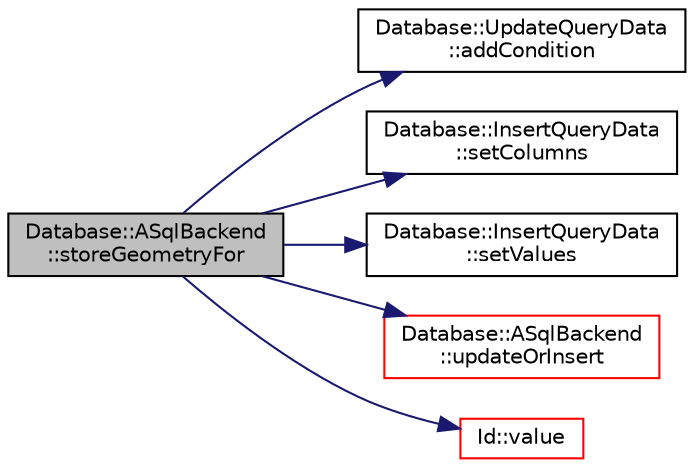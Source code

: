 digraph "Database::ASqlBackend::storeGeometryFor"
{
 // LATEX_PDF_SIZE
  edge [fontname="Helvetica",fontsize="10",labelfontname="Helvetica",labelfontsize="10"];
  node [fontname="Helvetica",fontsize="10",shape=record];
  rankdir="LR";
  Node1 [label="Database::ASqlBackend\l::storeGeometryFor",height=0.2,width=0.4,color="black", fillcolor="grey75", style="filled", fontcolor="black",tooltip="store photo's dimensions"];
  Node1 -> Node2 [color="midnightblue",fontsize="10",style="solid",fontname="Helvetica"];
  Node2 [label="Database::UpdateQueryData\l::addCondition",height=0.2,width=0.4,color="black", fillcolor="white", style="filled",URL="$class_database_1_1_update_query_data.html#a442190800f635dc51c4fec6faf02b2b2",tooltip=" "];
  Node1 -> Node3 [color="midnightblue",fontsize="10",style="solid",fontname="Helvetica"];
  Node3 [label="Database::InsertQueryData\l::setColumns",height=0.2,width=0.4,color="black", fillcolor="white", style="filled",URL="$class_database_1_1_insert_query_data.html#ad5559c694413325527ab752c01dd1ca8",tooltip=" "];
  Node1 -> Node4 [color="midnightblue",fontsize="10",style="solid",fontname="Helvetica"];
  Node4 [label="Database::InsertQueryData\l::setValues",height=0.2,width=0.4,color="black", fillcolor="white", style="filled",URL="$class_database_1_1_insert_query_data.html#a5140196bba75c14512d5f967bd6ee152",tooltip=" "];
  Node1 -> Node5 [color="midnightblue",fontsize="10",style="solid",fontname="Helvetica"];
  Node5 [label="Database::ASqlBackend\l::updateOrInsert",height=0.2,width=0.4,color="red", fillcolor="white", style="filled",URL="$class_database_1_1_a_sql_backend.html#a42b7acb6e6a11a44e53f0ea80c920690",tooltip="insert data to database or upgrade existing entries."];
  Node1 -> Node10 [color="midnightblue",fontsize="10",style="solid",fontname="Helvetica"];
  Node10 [label="Id::value",height=0.2,width=0.4,color="red", fillcolor="white", style="filled",URL="$class_id.html#ae90d3cdcd4103e44499e82622a27e4cb",tooltip=" "];
}
